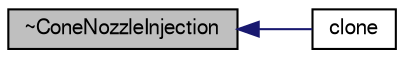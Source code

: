 digraph "~ConeNozzleInjection"
{
  bgcolor="transparent";
  edge [fontname="FreeSans",fontsize="10",labelfontname="FreeSans",labelfontsize="10"];
  node [fontname="FreeSans",fontsize="10",shape=record];
  rankdir="LR";
  Node55 [label="~ConeNozzleInjection",height=0.2,width=0.4,color="black", fillcolor="grey75", style="filled", fontcolor="black"];
  Node55 -> Node56 [dir="back",color="midnightblue",fontsize="10",style="solid",fontname="FreeSans"];
  Node56 [label="clone",height=0.2,width=0.4,color="black",URL="$a24062.html#ac6d7055f88f8ceb366a9f64d3ba635e0",tooltip="Construct and return a clone. "];
}
